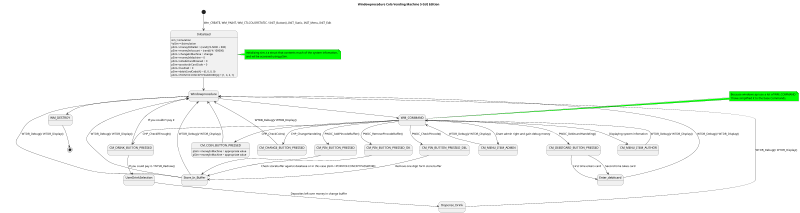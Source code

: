@startuml

title Windowprocedure Cola Vending Machine 5 GUI Edition

scale 800*500

[*] --> Initialised : Wm_CREATE, WM_PAINT, WM_CTLCOLORSTATIC / INIT_Button(), INIT_Static, INIT_Menu, INIT_Edit

Initialised : sim_t simulation
Initialised : ~*pSim = &simulation
Initialised : pSim->moneyInWallet = (rand() % 5000 + 500)
Initialised : pSim->moneyInAccount = (rand() % 100000)	
Initialised : pSim->changeInMachine = change				
Initialised : pSim->moneyInMachine = 0					
Initialised : pSim->isDebitCardEntered = 0					
Initialised : pSim->postionInCardCode = 0					
Initialised : pSim->hasPaid = 0                   
Initialised : pSim->debitCardCode[4] = {0, 0, 0, 0}        
Initialised : pSim->POINTOFCONCEPTPASSWORD[4] = {1, 3, 3, 7}         
Initialised --> Windowprocedure

Windowprocedure --> WM_COMMAND
Windowprocedure --> WM_DESTROY

WM_DESTROY --> [*]

WM_COMMAND --> CM_COIN_BUTTON_PRESSED : CHP_CheckCoins()
CM_COIN_BUTTON_PRESSED : pSim->moneyInMachine = appropriate value
CM_COIN_BUTTON_PRESSED : pSim->moneyInMachine = appropriate value
CM_COIN_BUTTON_PRESSED --> Windowprocedure

WM_COMMAND --> CM_DRINK_BUTTON_PRESSED : CHP_CheckIfEnough()
CM_DRINK_BUTTON_PRESSED --> UserDrinkSelection : If you could pay it / WTSB_Redraw()
UserDrinkSelection --> Dispense_Drink : Deposites left over money in change buffer
Dispense_Drink --> Windowprocedure : WTDB_Debug()/ WTDB_Display()

CM_DRINK_BUTTON_PRESSED --> Windowprocedure : If you couldn't pay it 

WM_COMMAND --> CM_CHANGE_BUTTON_PRESSED : CHP_ChangeHandeling
CM_CHANGE_BUTTON_PRESSED --> Windowprocedure : WTDB_Debug()/ WTDB_Display()

WM_COMMAND --> CM_DEBITCARD_BUTTON_PRESSED : PWDC_DebitcardHandeling()
CM_DEBITCARD_BUTTON_PRESSED --> Enter_debitcard : First time enters card
CM_DEBITCARD_BUTTON_PRESSED --> Enter_debitcard : Second time takes card
Enter_debitcard --> Windowprocedure : WTDB_Debug()/ WTDB_Display()

WM_COMMAND --> CM_PIN_BUTTON_PRESSED : PWDC_AddPincodeBuffer()
CM_PIN_BUTTON_PRESSED --> Store_In_Buffer
Store_In_Buffer --> Windowprocedure : WTDB_Debug()/ WTDB_Display()

WM_COMMAND --> CM_PIN_BUTTON_PRESSED_OK : PWDC_RemovePincodeBuffer()
CM_PIN_BUTTON_PRESSED_OK --> Store_In_Buffer : Check storebuffer against database or in this case pSim->POINTOFCONCEPTPASSWORD
Store_In_Buffer --> Windowprocedure : WTDB_Debug()/ WTDB_Display()

WM_COMMAND --> CM_PIN_BUTTON_PRESSED_DEL : PWDC_CheckPincode()
CM_PIN_BUTTON_PRESSED_DEL --> Store_In_Buffer : Remove one digit form store buffer
Store_In_Buffer --> Windowprocedure : WTDB_Debug()/ WTDB_Display()

WM_COMMAND --> CM_MENU_ITEM_ADMIN : Grant admin right and gain debug money
CM_MENU_ITEM_ADMIN --> WM_COMMAND : WTDB_Debug()/ WTDB_Display()

WM_COMMAND --> CM_MENU_ITEM_AUTHOR : Displaying system infomation
CM_MENU_ITEM_AUTHOR --> WM_COMMAND : WTDB_Debug()/ WTDB_Display()

note right of Initialised #lime
    initializing sim_t a struct that contents much of the system infomation,
    and wil be accessed using pSim.
end note

note top of WM_COMMAND #lime
    Because windows api use a lot of WM_COMMAND
    I have simplified it to the base Commands.
end note

@enduml
